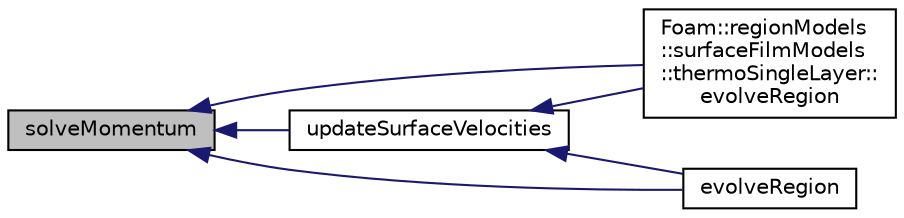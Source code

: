 digraph "solveMomentum"
{
  bgcolor="transparent";
  edge [fontname="Helvetica",fontsize="10",labelfontname="Helvetica",labelfontsize="10"];
  node [fontname="Helvetica",fontsize="10",shape=record];
  rankdir="LR";
  Node2288 [label="solveMomentum",height=0.2,width=0.4,color="black", fillcolor="grey75", style="filled", fontcolor="black"];
  Node2288 -> Node2289 [dir="back",color="midnightblue",fontsize="10",style="solid",fontname="Helvetica"];
  Node2289 [label="Foam::regionModels\l::surfaceFilmModels\l::thermoSingleLayer::\levolveRegion",height=0.2,width=0.4,color="black",URL="$a30265.html#afde8f52457f90e83a4eaf49755c19ec9",tooltip="Evolve the film equations. "];
  Node2288 -> Node2290 [dir="back",color="midnightblue",fontsize="10",style="solid",fontname="Helvetica"];
  Node2290 [label="evolveRegion",height=0.2,width=0.4,color="black",URL="$a30117.html#afde8f52457f90e83a4eaf49755c19ec9",tooltip="Evolve the film equations. "];
  Node2288 -> Node2291 [dir="back",color="midnightblue",fontsize="10",style="solid",fontname="Helvetica"];
  Node2291 [label="updateSurfaceVelocities",height=0.2,width=0.4,color="black",URL="$a30117.html#a22134deef2f1f598fae44f744a1e7962",tooltip="Update film surface velocities. "];
  Node2291 -> Node2289 [dir="back",color="midnightblue",fontsize="10",style="solid",fontname="Helvetica"];
  Node2291 -> Node2290 [dir="back",color="midnightblue",fontsize="10",style="solid",fontname="Helvetica"];
}
